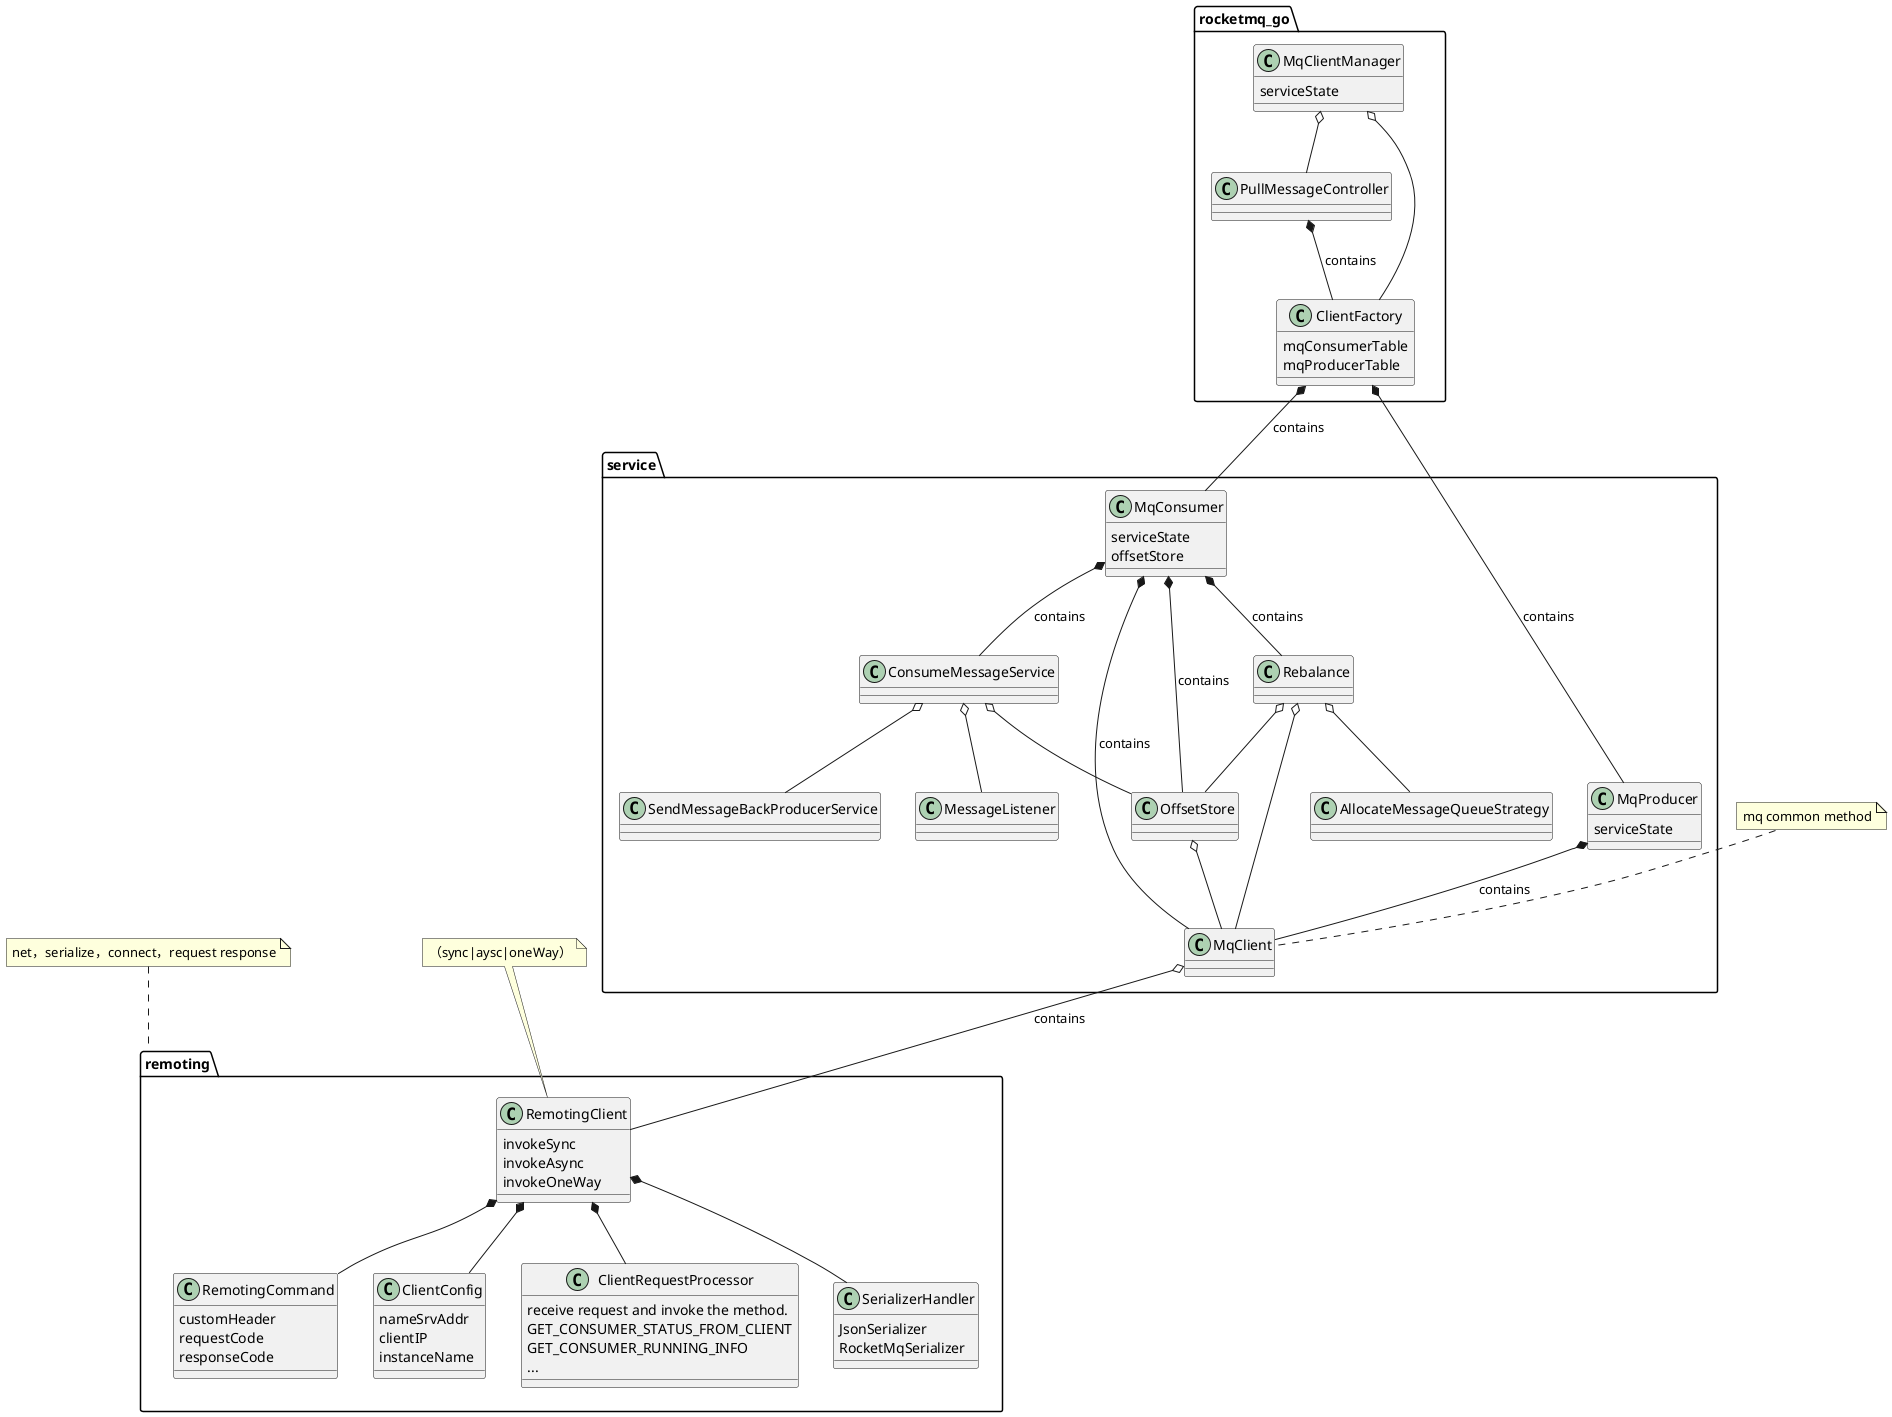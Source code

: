 @startuml


class rocketmq_go.MqClientManager{
serviceState
}
class rocketmq_go.PullMessageController{

}
class service.AllocateMessageQueueStrategy{
}
class rocketmq_go.ClientFactory{
mqConsumerTable
mqProducerTable
}
class service.MqConsumer{
serviceState
offsetStore
}
class service.MqProducer{
serviceState
 }
 class service.MqClient{

 }
 class service.MessageListener{
 }
  class remoting.RemotingClient{
   invokeSync
   invokeAsync
   invokeOneWay
  }
 class remoting.RemotingCommand{
  customHeader
  requestCode
  responseCode
 }
  class remoting.ClientConfig{
   nameSrvAddr
   clientIP
   instanceName
  }
  class remoting.ClientRequestProcessor{
     receive request and invoke the method.
     GET_CONSUMER_STATUS_FROM_CLIENT
     GET_CONSUMER_RUNNING_INFO
     ...
    }
    class remoting.SerializerHandler{
       JsonSerializer
       RocketMqSerializer
    }


namespace service{


rocketmq_go.PullMessageController *-- rocketmq_go.ClientFactory:contains
rocketmq_go.ClientFactory *-- MqProducer:contains
rocketmq_go.ClientFactory *-- MqConsumer:contains
MqProducer *-- service.MqClient :contains
MqConsumer *-- service.MqClient : contains
MqConsumer *-- service.OffsetStore : contains
MqConsumer *-- service.Rebalance : contains
MqConsumer *-- service.ConsumeMessageService : contains

}

namespace service{
    MqClient o-- remoting.RemotingClient:contains
    OffsetStore o-- MqClient
    Rebalance o-- MqClient
    Rebalance o-- OffsetStore
    Rebalance o-- AllocateMessageQueueStrategy
    ConsumeMessageService o-- SendMessageBackProducerService
    ConsumeMessageService o-- OffsetStore
    ConsumeMessageService o-- MessageListener
}

namespace remoting {
  RemotingClient  *-- RemotingCommand
  RemotingClient *-- ClientConfig
    RemotingClient  *-- ClientRequestProcessor
    RemotingClient *-- SerializerHandler


}

namespace rocketmq_go{
    MqClientManager o-- PullMessageController
    MqClientManager o-- ClientFactory
}


note top of remoting.RemotingClient :（sync|aysc|oneWay）
note top of remoting :net，serialize，connect，request response
note top of service.MqClient :mq common method
@enduml